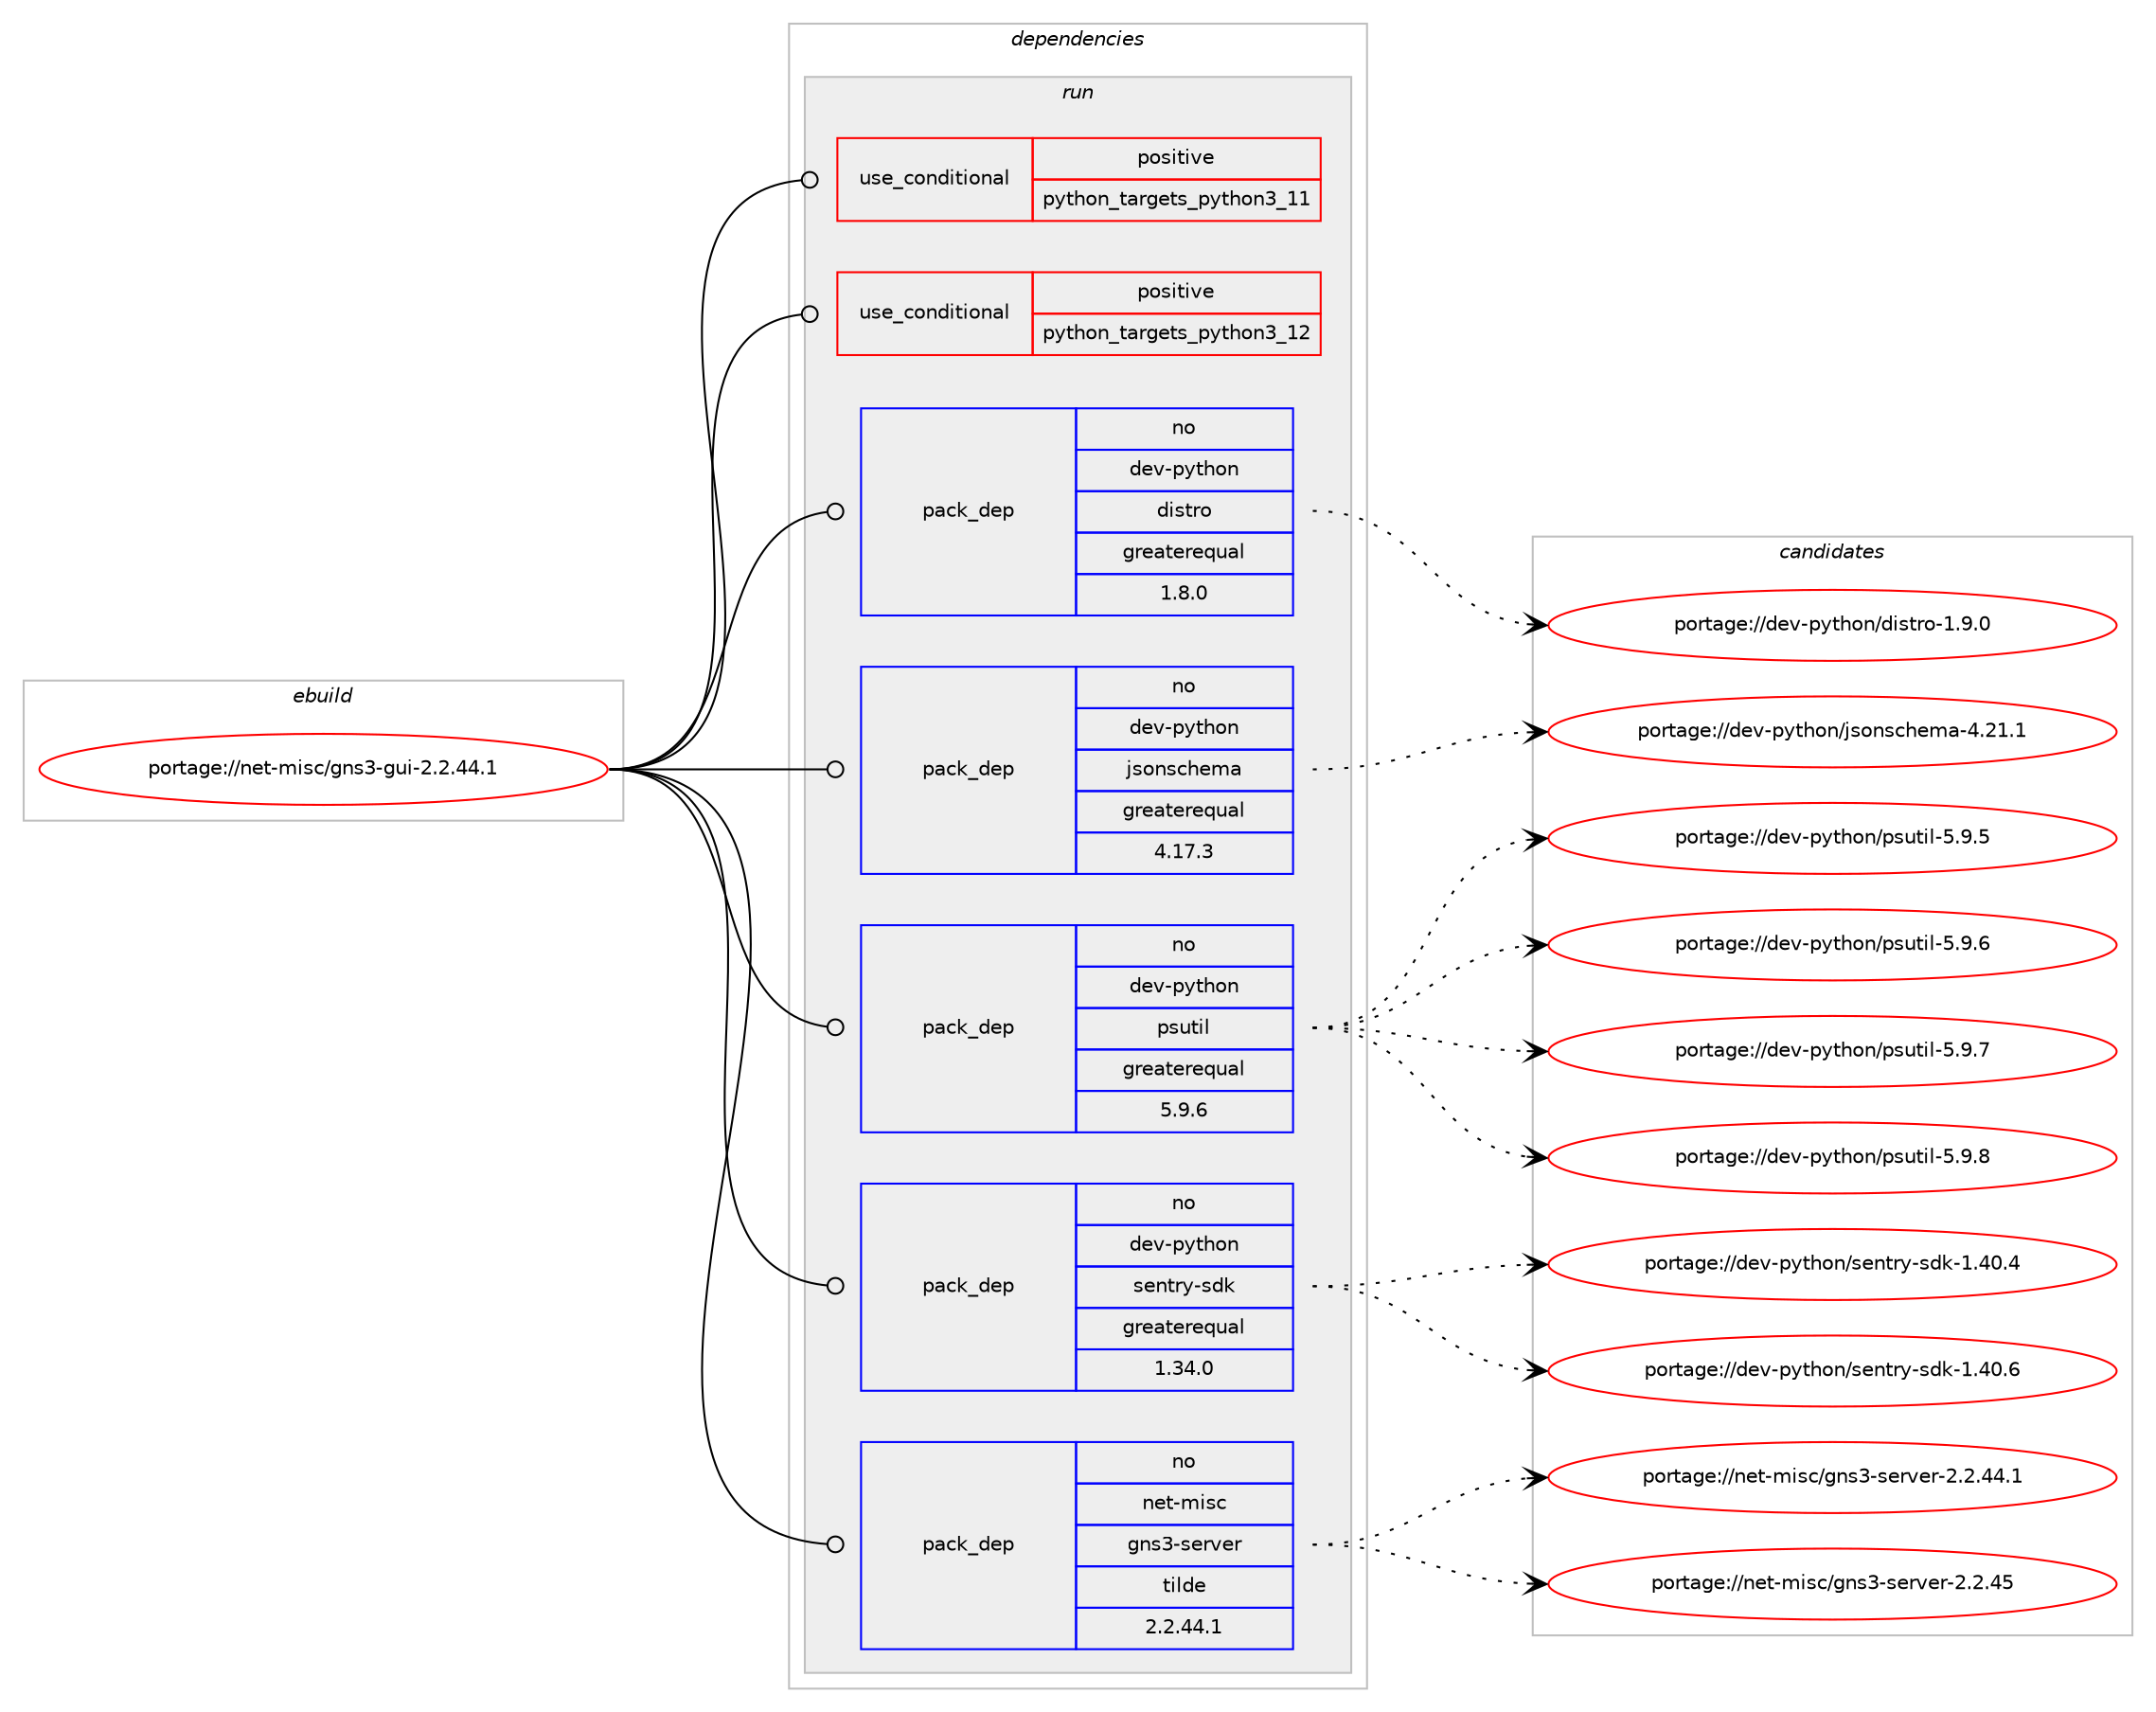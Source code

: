 digraph prolog {

# *************
# Graph options
# *************

newrank=true;
concentrate=true;
compound=true;
graph [rankdir=LR,fontname=Helvetica,fontsize=10,ranksep=1.5];#, ranksep=2.5, nodesep=0.2];
edge  [arrowhead=vee];
node  [fontname=Helvetica,fontsize=10];

# **********
# The ebuild
# **********

subgraph cluster_leftcol {
color=gray;
rank=same;
label=<<i>ebuild</i>>;
id [label="portage://net-misc/gns3-gui-2.2.44.1", color=red, width=4, href="../net-misc/gns3-gui-2.2.44.1.svg"];
}

# ****************
# The dependencies
# ****************

subgraph cluster_midcol {
color=gray;
label=<<i>dependencies</i>>;
subgraph cluster_compile {
fillcolor="#eeeeee";
style=filled;
label=<<i>compile</i>>;
}
subgraph cluster_compileandrun {
fillcolor="#eeeeee";
style=filled;
label=<<i>compile and run</i>>;
}
subgraph cluster_run {
fillcolor="#eeeeee";
style=filled;
label=<<i>run</i>>;
subgraph cond4812 {
dependency6630 [label=<<TABLE BORDER="0" CELLBORDER="1" CELLSPACING="0" CELLPADDING="4"><TR><TD ROWSPAN="3" CELLPADDING="10">use_conditional</TD></TR><TR><TD>positive</TD></TR><TR><TD>python_targets_python3_11</TD></TR></TABLE>>, shape=none, color=red];
# *** BEGIN UNKNOWN DEPENDENCY TYPE (TODO) ***
# dependency6630 -> package_dependency(portage://net-misc/gns3-gui-2.2.44.1,run,no,dev-lang,python,none,[,,],[slot(3.11)],[])
# *** END UNKNOWN DEPENDENCY TYPE (TODO) ***

}
id:e -> dependency6630:w [weight=20,style="solid",arrowhead="odot"];
subgraph cond4813 {
dependency6631 [label=<<TABLE BORDER="0" CELLBORDER="1" CELLSPACING="0" CELLPADDING="4"><TR><TD ROWSPAN="3" CELLPADDING="10">use_conditional</TD></TR><TR><TD>positive</TD></TR><TR><TD>python_targets_python3_12</TD></TR></TABLE>>, shape=none, color=red];
# *** BEGIN UNKNOWN DEPENDENCY TYPE (TODO) ***
# dependency6631 -> package_dependency(portage://net-misc/gns3-gui-2.2.44.1,run,no,dev-lang,python,none,[,,],[slot(3.12)],[])
# *** END UNKNOWN DEPENDENCY TYPE (TODO) ***

}
id:e -> dependency6631:w [weight=20,style="solid",arrowhead="odot"];
# *** BEGIN UNKNOWN DEPENDENCY TYPE (TODO) ***
# id -> package_dependency(portage://net-misc/gns3-gui-2.2.44.1,run,no,dev-python,PyQt5,none,[,,],[],[use(enable(gui),none),use(enable(network),none),use(enable(svg),none),use(enable(websockets),none),use(enable(widgets),none),use(optenable(python_targets_python3_11),negative),use(optenable(python_targets_python3_12),negative)])
# *** END UNKNOWN DEPENDENCY TYPE (TODO) ***

subgraph pack1768 {
dependency6632 [label=<<TABLE BORDER="0" CELLBORDER="1" CELLSPACING="0" CELLPADDING="4" WIDTH="220"><TR><TD ROWSPAN="6" CELLPADDING="30">pack_dep</TD></TR><TR><TD WIDTH="110">no</TD></TR><TR><TD>dev-python</TD></TR><TR><TD>distro</TD></TR><TR><TD>greaterequal</TD></TR><TR><TD>1.8.0</TD></TR></TABLE>>, shape=none, color=blue];
}
id:e -> dependency6632:w [weight=20,style="solid",arrowhead="odot"];
subgraph pack1769 {
dependency6633 [label=<<TABLE BORDER="0" CELLBORDER="1" CELLSPACING="0" CELLPADDING="4" WIDTH="220"><TR><TD ROWSPAN="6" CELLPADDING="30">pack_dep</TD></TR><TR><TD WIDTH="110">no</TD></TR><TR><TD>dev-python</TD></TR><TR><TD>jsonschema</TD></TR><TR><TD>greaterequal</TD></TR><TR><TD>4.17.3</TD></TR></TABLE>>, shape=none, color=blue];
}
id:e -> dependency6633:w [weight=20,style="solid",arrowhead="odot"];
subgraph pack1770 {
dependency6634 [label=<<TABLE BORDER="0" CELLBORDER="1" CELLSPACING="0" CELLPADDING="4" WIDTH="220"><TR><TD ROWSPAN="6" CELLPADDING="30">pack_dep</TD></TR><TR><TD WIDTH="110">no</TD></TR><TR><TD>dev-python</TD></TR><TR><TD>psutil</TD></TR><TR><TD>greaterequal</TD></TR><TR><TD>5.9.6</TD></TR></TABLE>>, shape=none, color=blue];
}
id:e -> dependency6634:w [weight=20,style="solid",arrowhead="odot"];
subgraph pack1771 {
dependency6635 [label=<<TABLE BORDER="0" CELLBORDER="1" CELLSPACING="0" CELLPADDING="4" WIDTH="220"><TR><TD ROWSPAN="6" CELLPADDING="30">pack_dep</TD></TR><TR><TD WIDTH="110">no</TD></TR><TR><TD>dev-python</TD></TR><TR><TD>sentry-sdk</TD></TR><TR><TD>greaterequal</TD></TR><TR><TD>1.34.0</TD></TR></TABLE>>, shape=none, color=blue];
}
id:e -> dependency6635:w [weight=20,style="solid",arrowhead="odot"];
subgraph pack1772 {
dependency6636 [label=<<TABLE BORDER="0" CELLBORDER="1" CELLSPACING="0" CELLPADDING="4" WIDTH="220"><TR><TD ROWSPAN="6" CELLPADDING="30">pack_dep</TD></TR><TR><TD WIDTH="110">no</TD></TR><TR><TD>net-misc</TD></TR><TR><TD>gns3-server</TD></TR><TR><TD>tilde</TD></TR><TR><TD>2.2.44.1</TD></TR></TABLE>>, shape=none, color=blue];
}
id:e -> dependency6636:w [weight=20,style="solid",arrowhead="odot"];
}
}

# **************
# The candidates
# **************

subgraph cluster_choices {
rank=same;
color=gray;
label=<<i>candidates</i>>;

subgraph choice1768 {
color=black;
nodesep=1;
choice1001011184511212111610411111047100105115116114111454946574648 [label="portage://dev-python/distro-1.9.0", color=red, width=4,href="../dev-python/distro-1.9.0.svg"];
dependency6632:e -> choice1001011184511212111610411111047100105115116114111454946574648:w [style=dotted,weight="100"];
}
subgraph choice1769 {
color=black;
nodesep=1;
choice1001011184511212111610411111047106115111110115991041011099745524650494649 [label="portage://dev-python/jsonschema-4.21.1", color=red, width=4,href="../dev-python/jsonschema-4.21.1.svg"];
dependency6633:e -> choice1001011184511212111610411111047106115111110115991041011099745524650494649:w [style=dotted,weight="100"];
}
subgraph choice1770 {
color=black;
nodesep=1;
choice1001011184511212111610411111047112115117116105108455346574653 [label="portage://dev-python/psutil-5.9.5", color=red, width=4,href="../dev-python/psutil-5.9.5.svg"];
choice1001011184511212111610411111047112115117116105108455346574654 [label="portage://dev-python/psutil-5.9.6", color=red, width=4,href="../dev-python/psutil-5.9.6.svg"];
choice1001011184511212111610411111047112115117116105108455346574655 [label="portage://dev-python/psutil-5.9.7", color=red, width=4,href="../dev-python/psutil-5.9.7.svg"];
choice1001011184511212111610411111047112115117116105108455346574656 [label="portage://dev-python/psutil-5.9.8", color=red, width=4,href="../dev-python/psutil-5.9.8.svg"];
dependency6634:e -> choice1001011184511212111610411111047112115117116105108455346574653:w [style=dotted,weight="100"];
dependency6634:e -> choice1001011184511212111610411111047112115117116105108455346574654:w [style=dotted,weight="100"];
dependency6634:e -> choice1001011184511212111610411111047112115117116105108455346574655:w [style=dotted,weight="100"];
dependency6634:e -> choice1001011184511212111610411111047112115117116105108455346574656:w [style=dotted,weight="100"];
}
subgraph choice1771 {
color=black;
nodesep=1;
choice10010111845112121116104111110471151011101161141214511510010745494652484652 [label="portage://dev-python/sentry-sdk-1.40.4", color=red, width=4,href="../dev-python/sentry-sdk-1.40.4.svg"];
choice10010111845112121116104111110471151011101161141214511510010745494652484654 [label="portage://dev-python/sentry-sdk-1.40.6", color=red, width=4,href="../dev-python/sentry-sdk-1.40.6.svg"];
dependency6635:e -> choice10010111845112121116104111110471151011101161141214511510010745494652484652:w [style=dotted,weight="100"];
dependency6635:e -> choice10010111845112121116104111110471151011101161141214511510010745494652484654:w [style=dotted,weight="100"];
}
subgraph choice1772 {
color=black;
nodesep=1;
choice1101011164510910511599471031101155145115101114118101114455046504652524649 [label="portage://net-misc/gns3-server-2.2.44.1", color=red, width=4,href="../net-misc/gns3-server-2.2.44.1.svg"];
choice110101116451091051159947103110115514511510111411810111445504650465253 [label="portage://net-misc/gns3-server-2.2.45", color=red, width=4,href="../net-misc/gns3-server-2.2.45.svg"];
dependency6636:e -> choice1101011164510910511599471031101155145115101114118101114455046504652524649:w [style=dotted,weight="100"];
dependency6636:e -> choice110101116451091051159947103110115514511510111411810111445504650465253:w [style=dotted,weight="100"];
}
}

}
